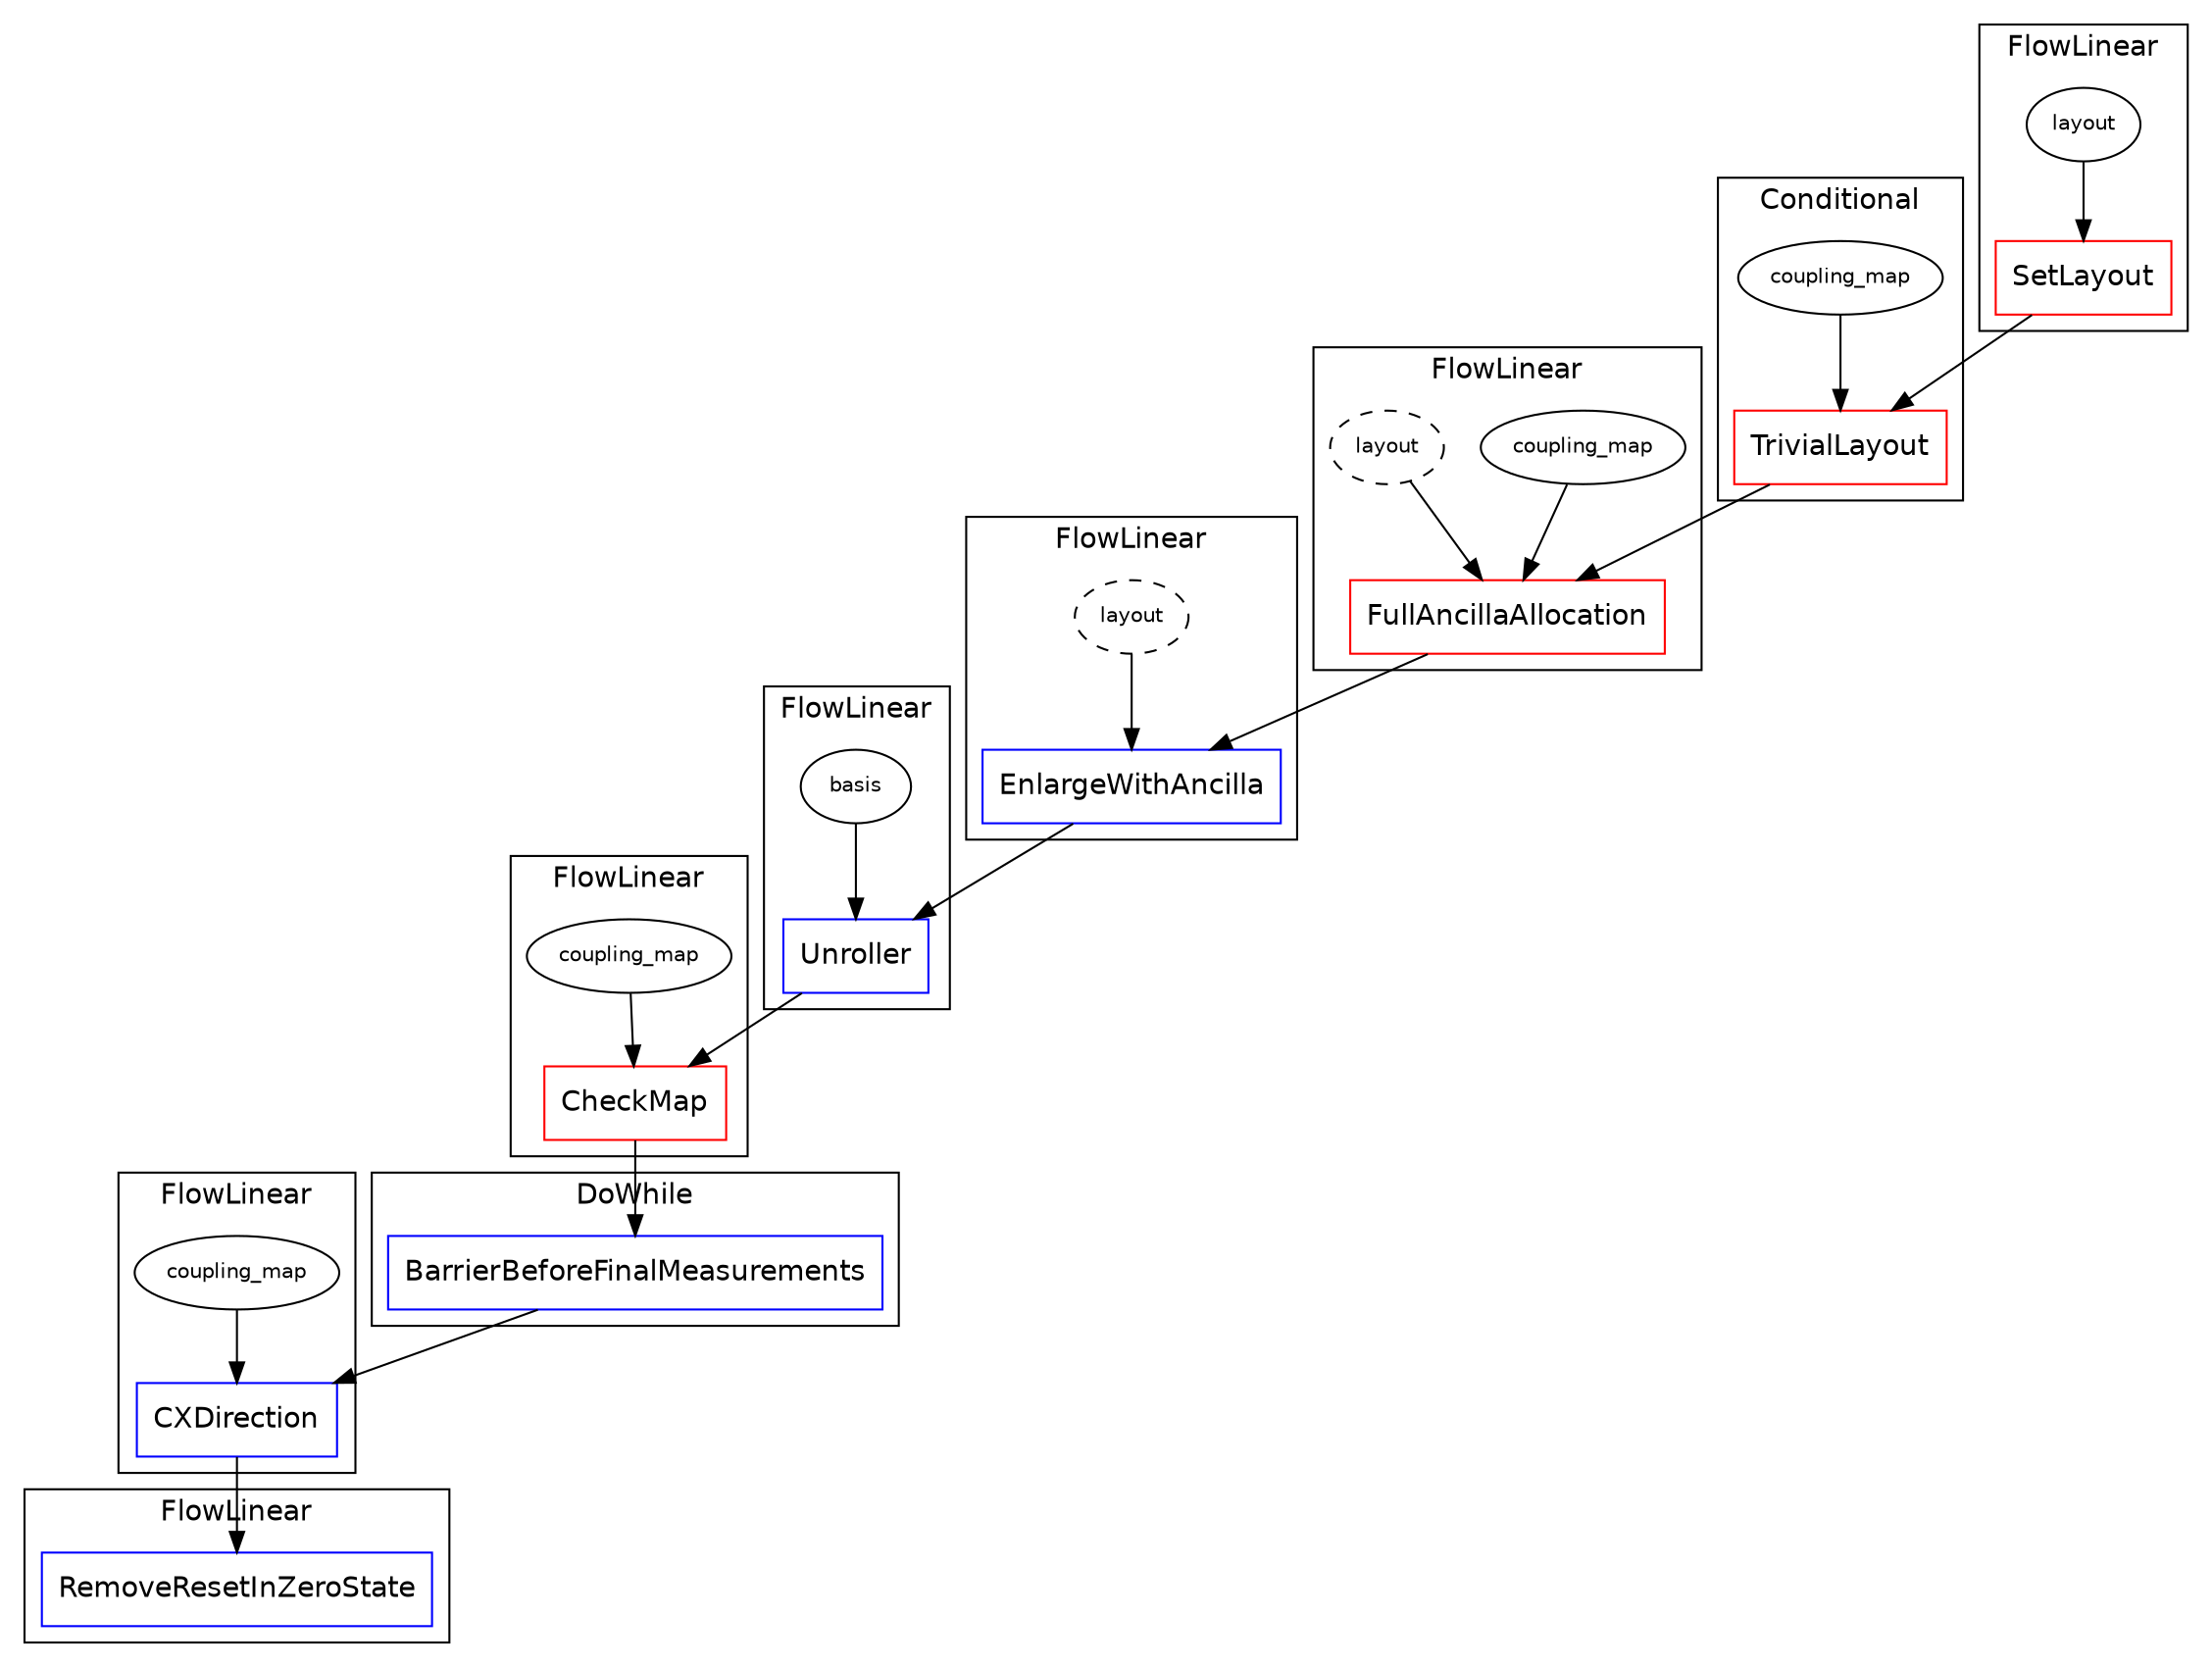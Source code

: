 digraph G {
subgraph cluster_0 {
fontname=helvetica;
label=FlowLinear;
1 [color=red, fontname=helvetica, label=SetLayout, shape=rectangle];
2 [color=black, fontname=helvetica, fontsize=10, label=layout, shape=ellipse, style=solid];
2 -> 1;
}

subgraph cluster_3 {
fontname=helvetica;
label=Conditional;
4 [color=red, fontname=helvetica, label=TrivialLayout, shape=rectangle];
5 [color=black, fontname=helvetica, fontsize=10, label=coupling_map, shape=ellipse, style=solid];
5 -> 4;
1 -> 4;
}

subgraph cluster_6 {
fontname=helvetica;
label=FlowLinear;
7 [color=red, fontname=helvetica, label=FullAncillaAllocation, shape=rectangle];
8 [color=black, fontname=helvetica, fontsize=10, label=coupling_map, shape=ellipse, style=solid];
8 -> 7;
9 [color=black, fontname=helvetica, fontsize=10, label=layout, shape=ellipse, style=dashed];
9 -> 7;
4 -> 7;
}

subgraph cluster_10 {
fontname=helvetica;
label=FlowLinear;
11 [color=blue, fontname=helvetica, label=EnlargeWithAncilla, shape=rectangle];
12 [color=black, fontname=helvetica, fontsize=10, label=layout, shape=ellipse, style=dashed];
12 -> 11;
7 -> 11;
}

subgraph cluster_13 {
fontname=helvetica;
label=FlowLinear;
14 [color=blue, fontname=helvetica, label=Unroller, shape=rectangle];
15 [color=black, fontname=helvetica, fontsize=10, label=basis, shape=ellipse, style=solid];
15 -> 14;
11 -> 14;
}

subgraph cluster_16 {
fontname=helvetica;
label=FlowLinear;
17 [color=red, fontname=helvetica, label=CheckMap, shape=rectangle];
18 [color=black, fontname=helvetica, fontsize=10, label=coupling_map, shape=ellipse, style=solid];
18 -> 17;
14 -> 17;
}

subgraph cluster_19 {
fontname=helvetica;
label=DoWhile;
20 [color=blue, fontname=helvetica, label=BarrierBeforeFinalMeasurements, shape=rectangle];
17 -> 20;
}

subgraph cluster_21 {
fontname=helvetica;
label=FlowLinear;
22 [color=blue, fontname=helvetica, label=CXDirection, shape=rectangle];
23 [color=black, fontname=helvetica, fontsize=10, label=coupling_map, shape=ellipse, style=solid];
23 -> 22;
20 -> 22;
}

subgraph cluster_24 {
fontname=helvetica;
label=FlowLinear;
25 [color=blue, fontname=helvetica, label=RemoveResetInZeroState, shape=rectangle];
22 -> 25;
}

}
